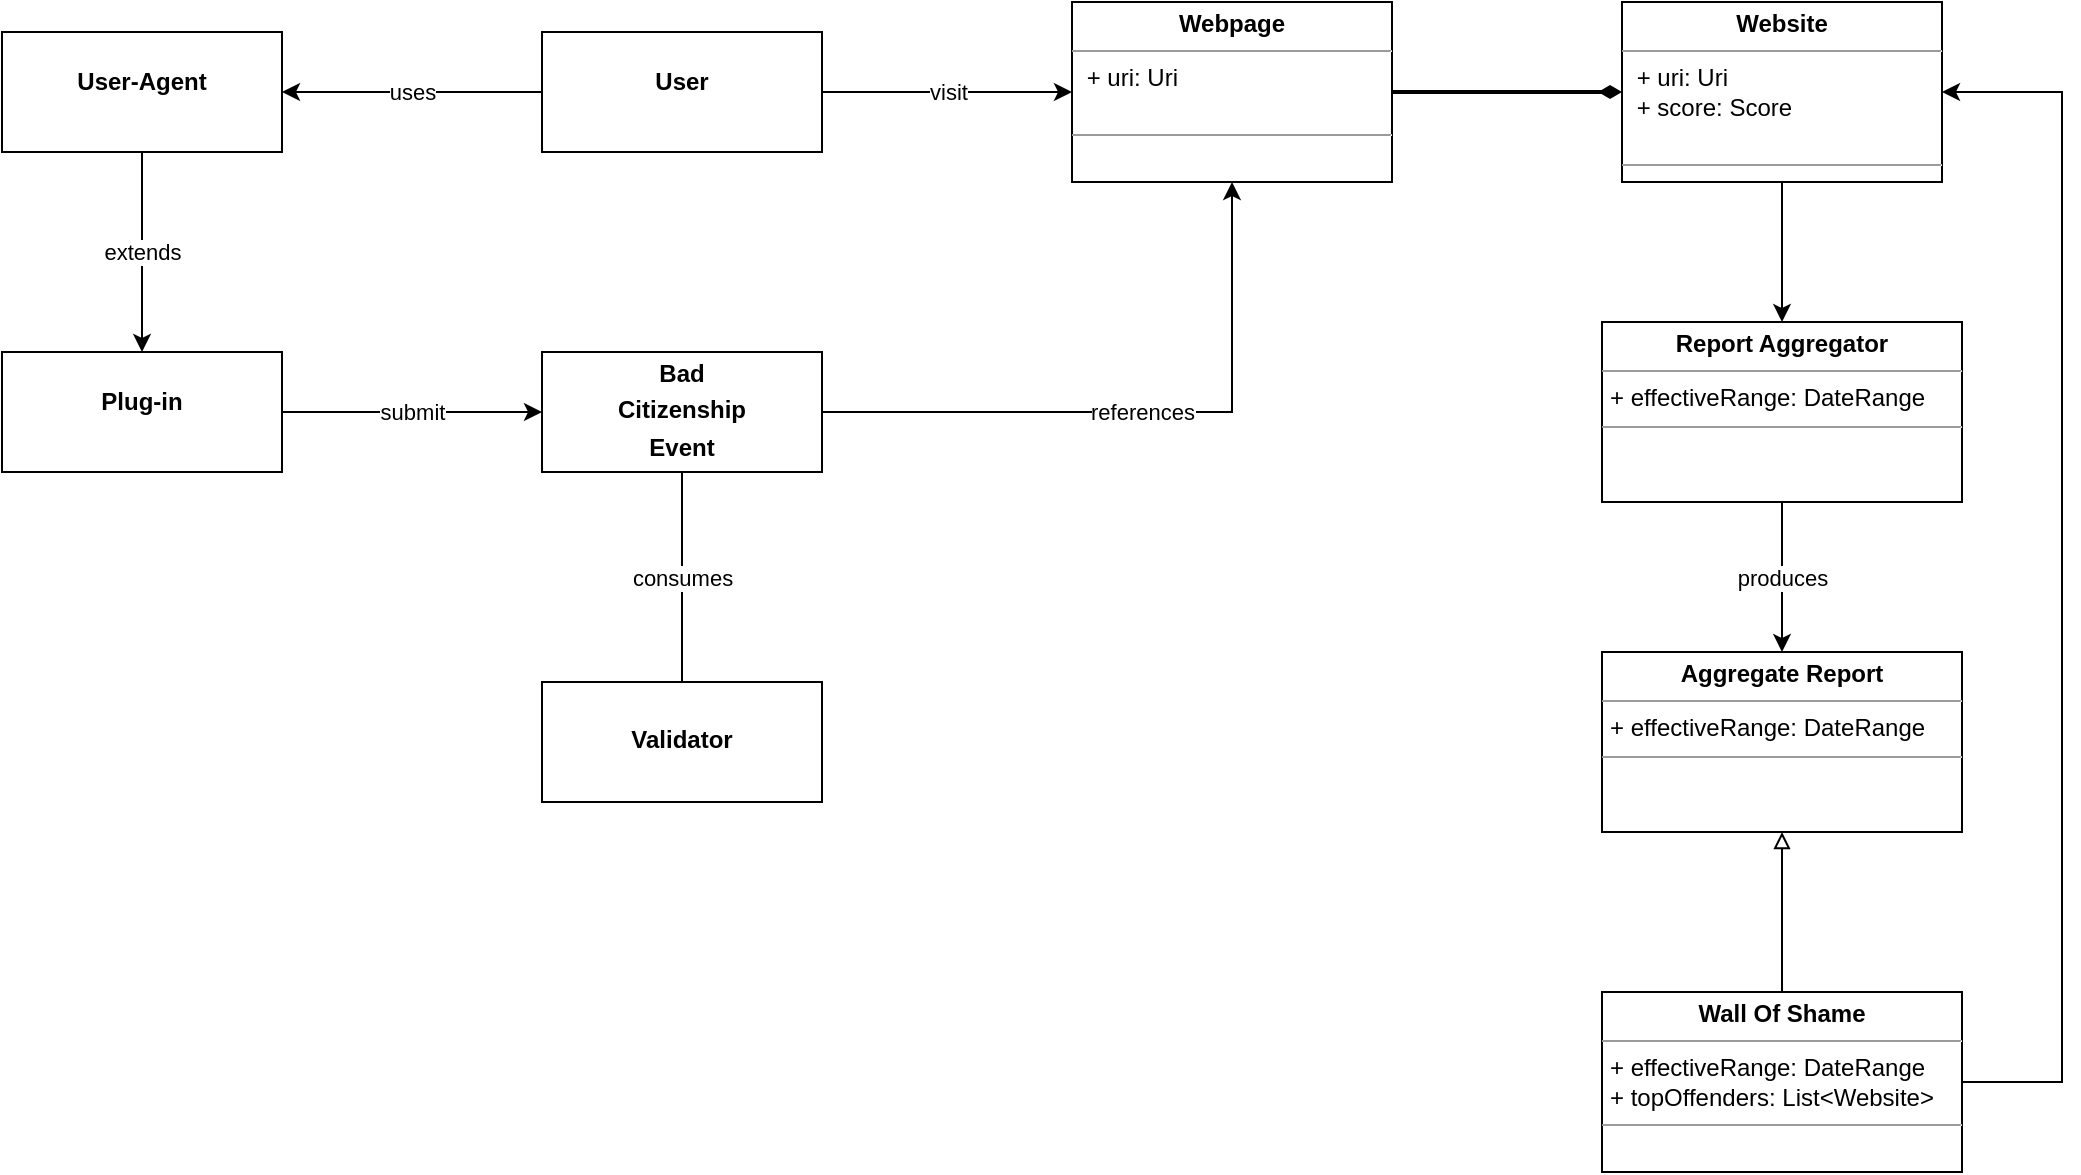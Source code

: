 <mxfile version="14.6.13" type="device"><diagram id="81mISGI1vYHHDTWpU5pt" name="Entities"><mxGraphModel dx="1550" dy="895" grid="1" gridSize="10" guides="1" tooltips="1" connect="1" arrows="1" fold="1" page="1" pageScale="1" pageWidth="850" pageHeight="1100" math="0" shadow="0"><root><mxCell id="0"/><mxCell id="1" parent="0"/><mxCell id="MjmT01dzy0nshGW_xpt6-8" value="visit" style="edgeStyle=orthogonalEdgeStyle;rounded=0;orthogonalLoop=1;jettySize=auto;html=1;" edge="1" parent="1" source="MjmT01dzy0nshGW_xpt6-4" target="MjmT01dzy0nshGW_xpt6-28"><mxGeometry relative="1" as="geometry"><mxPoint x="575" y="90" as="targetPoint"/></mxGeometry></mxCell><mxCell id="MjmT01dzy0nshGW_xpt6-9" value="submit" style="edgeStyle=orthogonalEdgeStyle;rounded=0;orthogonalLoop=1;jettySize=auto;html=1;exitX=1;exitY=0.5;exitDx=0;exitDy=0;" edge="1" parent="1" source="MjmT01dzy0nshGW_xpt6-15" target="MjmT01dzy0nshGW_xpt6-7"><mxGeometry relative="1" as="geometry"/></mxCell><mxCell id="MjmT01dzy0nshGW_xpt6-17" value="uses" style="edgeStyle=orthogonalEdgeStyle;rounded=0;orthogonalLoop=1;jettySize=auto;html=1;startArrow=none;startFill=0;endArrow=classic;endFill=1;strokeWidth=1;" edge="1" parent="1" source="MjmT01dzy0nshGW_xpt6-4" target="MjmT01dzy0nshGW_xpt6-5"><mxGeometry relative="1" as="geometry"/></mxCell><mxCell id="MjmT01dzy0nshGW_xpt6-4" value="&lt;p style=&quot;margin: 0px ; margin-top: 4px ; text-align: center&quot;&gt;&lt;br&gt;&lt;b&gt;User&lt;/b&gt;&lt;/p&gt;" style="verticalAlign=top;align=left;overflow=fill;fontSize=12;fontFamily=Helvetica;html=1;" vertex="1" parent="1"><mxGeometry x="300" y="60" width="140" height="60" as="geometry"/></mxCell><mxCell id="MjmT01dzy0nshGW_xpt6-16" value="extends" style="edgeStyle=orthogonalEdgeStyle;rounded=0;orthogonalLoop=1;jettySize=auto;html=1;startArrow=none;startFill=0;endArrow=classic;endFill=1;strokeWidth=1;" edge="1" parent="1" source="MjmT01dzy0nshGW_xpt6-5" target="MjmT01dzy0nshGW_xpt6-15"><mxGeometry relative="1" as="geometry"/></mxCell><mxCell id="MjmT01dzy0nshGW_xpt6-5" value="&lt;p style=&quot;margin: 0px ; margin-top: 4px ; text-align: center&quot;&gt;&lt;br&gt;&lt;b&gt;User-Agent&lt;/b&gt;&lt;/p&gt;" style="verticalAlign=top;align=left;overflow=fill;fontSize=12;fontFamily=Helvetica;html=1;" vertex="1" parent="1"><mxGeometry x="30" y="60" width="140" height="60" as="geometry"/></mxCell><mxCell id="MjmT01dzy0nshGW_xpt6-12" value="references" style="edgeStyle=orthogonalEdgeStyle;rounded=0;orthogonalLoop=1;jettySize=auto;html=1;exitX=1;exitY=0.5;exitDx=0;exitDy=0;" edge="1" parent="1" source="MjmT01dzy0nshGW_xpt6-7" target="MjmT01dzy0nshGW_xpt6-28"><mxGeometry relative="1" as="geometry"><mxPoint x="645" y="120" as="targetPoint"/></mxGeometry></mxCell><mxCell id="MjmT01dzy0nshGW_xpt6-35" value="consumes" style="edgeStyle=none;rounded=0;jumpStyle=arc;orthogonalLoop=1;jettySize=auto;html=1;startArrow=none;startFill=0;endArrow=none;endFill=0;strokeWidth=1;" edge="1" parent="1" source="MjmT01dzy0nshGW_xpt6-7" target="MjmT01dzy0nshGW_xpt6-34"><mxGeometry relative="1" as="geometry"/></mxCell><mxCell id="MjmT01dzy0nshGW_xpt6-7" value="&lt;p style=&quot;margin: 0px ; margin-top: 4px ; text-align: center&quot;&gt;&lt;b&gt;Bad&lt;/b&gt;&lt;/p&gt;&lt;p style=&quot;margin: 0px ; margin-top: 4px ; text-align: center&quot;&gt;&lt;b&gt;Citizenship&lt;/b&gt;&lt;/p&gt;&lt;p style=&quot;margin: 0px ; margin-top: 4px ; text-align: center&quot;&gt;&lt;b&gt;Event&lt;/b&gt;&lt;/p&gt;" style="verticalAlign=top;align=left;overflow=fill;fontSize=12;fontFamily=Helvetica;html=1;" vertex="1" parent="1"><mxGeometry x="300" y="220" width="140" height="60" as="geometry"/></mxCell><mxCell id="MjmT01dzy0nshGW_xpt6-14" style="edgeStyle=orthogonalEdgeStyle;rounded=0;orthogonalLoop=1;jettySize=auto;html=1;startArrow=diamondThin;startFill=1;endArrow=none;endFill=0;strokeWidth=2;entryX=1;entryY=0.5;entryDx=0;entryDy=0;" edge="1" parent="1" source="MjmT01dzy0nshGW_xpt6-13" target="MjmT01dzy0nshGW_xpt6-28"><mxGeometry relative="1" as="geometry"><mxPoint x="715" y="90" as="targetPoint"/></mxGeometry></mxCell><mxCell id="MjmT01dzy0nshGW_xpt6-26" style="edgeStyle=none;rounded=0;orthogonalLoop=1;jettySize=auto;html=1;startArrow=none;startFill=0;endArrow=classic;endFill=1;strokeWidth=1;entryX=0.5;entryY=0;entryDx=0;entryDy=0;" edge="1" parent="1" source="MjmT01dzy0nshGW_xpt6-13" target="MjmT01dzy0nshGW_xpt6-32"><mxGeometry relative="1" as="geometry"><mxPoint x="920" y="270" as="targetPoint"/></mxGeometry></mxCell><mxCell id="MjmT01dzy0nshGW_xpt6-13" value="&lt;p style=&quot;margin: 0px ; margin-top: 4px ; text-align: center&quot;&gt;&lt;b&gt;Website&lt;/b&gt;&lt;/p&gt;&lt;hr size=&quot;1&quot;&gt;&lt;p style=&quot;margin: 0px ; margin-left: 4px&quot;&gt;&amp;nbsp;+ uri: Uri&lt;/p&gt;&lt;p style=&quot;margin: 0px ; margin-left: 4px&quot;&gt;&amp;nbsp;+ score: Score&lt;/p&gt;&lt;br&gt;&lt;hr size=&quot;1&quot;&gt;&lt;p style=&quot;margin: 0px ; margin-left: 4px&quot;&gt;&lt;br&gt;&lt;/p&gt;" style="verticalAlign=top;align=left;overflow=fill;fontSize=12;fontFamily=Helvetica;html=1;" vertex="1" parent="1"><mxGeometry x="840" y="45" width="160" height="90" as="geometry"/></mxCell><mxCell id="MjmT01dzy0nshGW_xpt6-15" value="&lt;p style=&quot;margin: 0px ; margin-top: 4px ; text-align: center&quot;&gt;&lt;br&gt;&lt;b&gt;Plug-in&lt;/b&gt;&lt;/p&gt;" style="verticalAlign=top;align=left;overflow=fill;fontSize=12;fontFamily=Helvetica;html=1;" vertex="1" parent="1"><mxGeometry x="30" y="220" width="140" height="60" as="geometry"/></mxCell><mxCell id="MjmT01dzy0nshGW_xpt6-27" value="&lt;p style=&quot;margin: 0px ; margin-top: 4px ; text-align: center&quot;&gt;&lt;b&gt;Aggregate Report&lt;/b&gt;&lt;/p&gt;&lt;hr size=&quot;1&quot;&gt;&lt;p style=&quot;margin: 0px ; margin-left: 4px&quot;&gt;+ effectiveRange: DateRange&lt;/p&gt;&lt;hr size=&quot;1&quot;&gt;&lt;p style=&quot;margin: 0px ; margin-left: 4px&quot;&gt;&lt;br&gt;&lt;/p&gt;" style="verticalAlign=top;align=left;overflow=fill;fontSize=12;fontFamily=Helvetica;html=1;" vertex="1" parent="1"><mxGeometry x="830" y="370" width="180" height="90" as="geometry"/></mxCell><mxCell id="MjmT01dzy0nshGW_xpt6-28" value="&lt;p style=&quot;margin: 0px ; margin-top: 4px ; text-align: center&quot;&gt;&lt;b&gt;Webpage&lt;/b&gt;&lt;/p&gt;&lt;hr size=&quot;1&quot;&gt;&lt;p style=&quot;margin: 0px ; margin-left: 4px&quot;&gt;&amp;nbsp;+ uri: Uri&lt;/p&gt;&lt;br&gt;&lt;hr size=&quot;1&quot;&gt;&lt;p style=&quot;margin: 0px ; margin-left: 4px&quot;&gt;&lt;br&gt;&lt;/p&gt;" style="verticalAlign=top;align=left;overflow=fill;fontSize=12;fontFamily=Helvetica;html=1;" vertex="1" parent="1"><mxGeometry x="565" y="45" width="160" height="90" as="geometry"/></mxCell><mxCell id="MjmT01dzy0nshGW_xpt6-30" style="edgeStyle=none;rounded=0;orthogonalLoop=1;jettySize=auto;html=1;startArrow=none;startFill=0;endArrow=block;endFill=0;strokeWidth=1;" edge="1" parent="1" source="MjmT01dzy0nshGW_xpt6-29" target="MjmT01dzy0nshGW_xpt6-27"><mxGeometry relative="1" as="geometry"/></mxCell><mxCell id="MjmT01dzy0nshGW_xpt6-31" style="edgeStyle=none;rounded=0;orthogonalLoop=1;jettySize=auto;html=1;entryX=1;entryY=0.5;entryDx=0;entryDy=0;startArrow=none;startFill=0;endArrow=classic;endFill=1;strokeWidth=1;" edge="1" parent="1" source="MjmT01dzy0nshGW_xpt6-29" target="MjmT01dzy0nshGW_xpt6-13"><mxGeometry relative="1" as="geometry"><Array as="points"><mxPoint x="1060" y="585"/><mxPoint x="1060" y="90"/></Array></mxGeometry></mxCell><mxCell id="MjmT01dzy0nshGW_xpt6-29" value="&lt;p style=&quot;margin: 0px ; margin-top: 4px ; text-align: center&quot;&gt;&lt;b&gt;Wall Of Shame&lt;/b&gt;&lt;/p&gt;&lt;hr size=&quot;1&quot;&gt;&lt;p style=&quot;margin: 0px ; margin-left: 4px&quot;&gt;+ effectiveRange: DateRange&lt;/p&gt;&lt;p style=&quot;margin: 0px ; margin-left: 4px&quot;&gt;+ topOffenders: List&amp;lt;Website&amp;gt;&lt;/p&gt;&lt;hr size=&quot;1&quot;&gt;&lt;p style=&quot;margin: 0px ; margin-left: 4px&quot;&gt;&lt;br&gt;&lt;/p&gt;" style="verticalAlign=top;align=left;overflow=fill;fontSize=12;fontFamily=Helvetica;html=1;" vertex="1" parent="1"><mxGeometry x="830" y="540" width="180" height="90" as="geometry"/></mxCell><mxCell id="MjmT01dzy0nshGW_xpt6-33" value="produces" style="edgeStyle=none;rounded=0;orthogonalLoop=1;jettySize=auto;html=1;startArrow=none;startFill=0;endArrow=classic;endFill=1;strokeWidth=1;jumpStyle=arc;" edge="1" parent="1" source="MjmT01dzy0nshGW_xpt6-32" target="MjmT01dzy0nshGW_xpt6-27"><mxGeometry relative="1" as="geometry"/></mxCell><mxCell id="MjmT01dzy0nshGW_xpt6-32" value="&lt;p style=&quot;margin: 0px ; margin-top: 4px ; text-align: center&quot;&gt;&lt;b&gt;Report Aggregator&lt;/b&gt;&lt;/p&gt;&lt;hr size=&quot;1&quot;&gt;&lt;p style=&quot;margin: 0px ; margin-left: 4px&quot;&gt;+ effectiveRange: DateRange&lt;/p&gt;&lt;hr size=&quot;1&quot;&gt;&lt;p style=&quot;margin: 0px ; margin-left: 4px&quot;&gt;&lt;br&gt;&lt;/p&gt;" style="verticalAlign=top;align=left;overflow=fill;fontSize=12;fontFamily=Helvetica;html=1;" vertex="1" parent="1"><mxGeometry x="830" y="205" width="180" height="90" as="geometry"/></mxCell><mxCell id="MjmT01dzy0nshGW_xpt6-34" value="&lt;p style=&quot;margin: 0px ; margin-top: 4px ; text-align: center&quot;&gt;&lt;br&gt;&lt;/p&gt;&lt;p style=&quot;margin: 0px ; margin-top: 4px ; text-align: center&quot;&gt;&lt;b&gt;Validator&lt;/b&gt;&lt;/p&gt;" style="verticalAlign=top;align=left;overflow=fill;fontSize=12;fontFamily=Helvetica;html=1;" vertex="1" parent="1"><mxGeometry x="300" y="385" width="140" height="60" as="geometry"/></mxCell></root></mxGraphModel></diagram></mxfile>